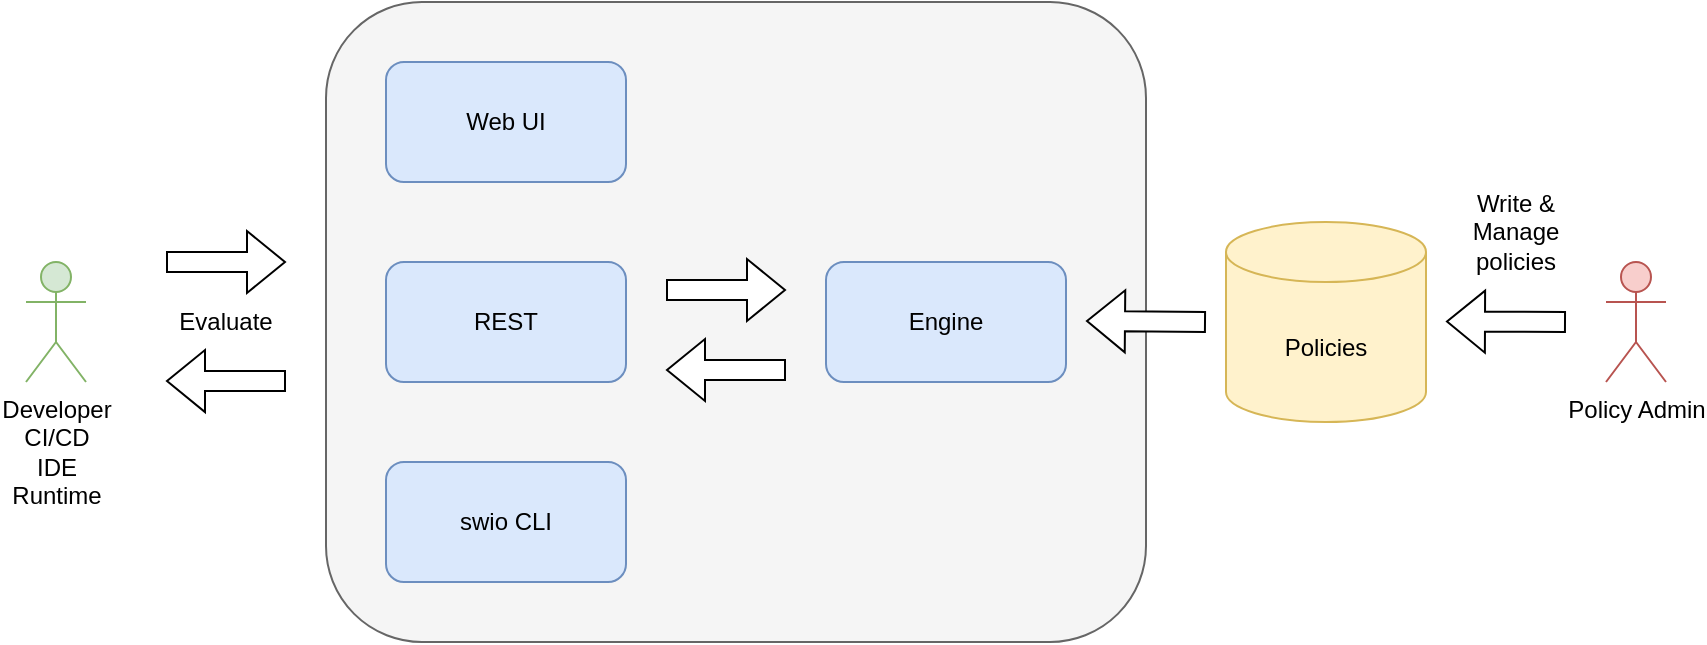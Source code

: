 <mxfile version="19.0.3" type="device"><diagram id="R4IdRBNTuGjm_1Vtvx3a" name="Page-1"><mxGraphModel dx="2062" dy="1233" grid="1" gridSize="10" guides="1" tooltips="1" connect="1" arrows="1" fold="1" page="1" pageScale="1" pageWidth="1100" pageHeight="850" math="0" shadow="0"><root><mxCell id="0"/><mxCell id="1" parent="0"/><mxCell id="GlZHIU_jjIL3FSTe2hEg-35" value="" style="rounded=1;whiteSpace=wrap;html=1;fillColor=#f5f5f5;fontColor=#333333;strokeColor=#666666;" parent="1" vertex="1"><mxGeometry x="230" y="270" width="410" height="320" as="geometry"/></mxCell><mxCell id="GlZHIU_jjIL3FSTe2hEg-1" value="Engine" style="rounded=1;whiteSpace=wrap;html=1;fillColor=#dae8fc;strokeColor=#6c8ebf;" parent="1" vertex="1"><mxGeometry x="480" y="400" width="120" height="60" as="geometry"/></mxCell><mxCell id="GlZHIU_jjIL3FSTe2hEg-2" value="REST" style="rounded=1;whiteSpace=wrap;html=1;fillColor=#dae8fc;strokeColor=#6c8ebf;" parent="1" vertex="1"><mxGeometry x="260" y="400" width="120" height="60" as="geometry"/></mxCell><mxCell id="GlZHIU_jjIL3FSTe2hEg-3" value="swio CLI" style="rounded=1;whiteSpace=wrap;html=1;fillColor=#dae8fc;strokeColor=#6c8ebf;" parent="1" vertex="1"><mxGeometry x="260" y="500" width="120" height="60" as="geometry"/></mxCell><mxCell id="GlZHIU_jjIL3FSTe2hEg-4" value="Web UI" style="rounded=1;whiteSpace=wrap;html=1;fillColor=#dae8fc;strokeColor=#6c8ebf;" parent="1" vertex="1"><mxGeometry x="260" y="300" width="120" height="60" as="geometry"/></mxCell><mxCell id="GlZHIU_jjIL3FSTe2hEg-9" value="Developer&lt;br&gt;CI/CD&lt;br&gt;IDE&lt;br&gt;Runtime" style="shape=umlActor;verticalLabelPosition=bottom;verticalAlign=top;html=1;outlineConnect=0;fillColor=#d5e8d4;strokeColor=#82b366;" parent="1" vertex="1"><mxGeometry x="80" y="400" width="30" height="60" as="geometry"/></mxCell><mxCell id="GlZHIU_jjIL3FSTe2hEg-10" value="Policy Admin" style="shape=umlActor;verticalLabelPosition=bottom;verticalAlign=top;html=1;outlineConnect=0;fillColor=#f8cecc;strokeColor=#b85450;" parent="1" vertex="1"><mxGeometry x="870" y="400" width="30" height="60" as="geometry"/></mxCell><mxCell id="GlZHIU_jjIL3FSTe2hEg-11" value="Policies" style="shape=cylinder3;whiteSpace=wrap;html=1;boundedLbl=1;backgroundOutline=1;size=15;fillColor=#fff2cc;strokeColor=#d6b656;" parent="1" vertex="1"><mxGeometry x="680" y="380" width="100" height="100" as="geometry"/></mxCell><mxCell id="GlZHIU_jjIL3FSTe2hEg-31" value="" style="shape=flexArrow;endArrow=classic;html=1;rounded=0;fillColor=default;" parent="1" edge="1"><mxGeometry width="50" height="50" relative="1" as="geometry"><mxPoint x="210" y="459.52" as="sourcePoint"/><mxPoint x="150" y="459.52" as="targetPoint"/></mxGeometry></mxCell><mxCell id="GlZHIU_jjIL3FSTe2hEg-36" value="" style="shape=flexArrow;endArrow=classic;html=1;rounded=0;fillColor=default;" parent="1" edge="1"><mxGeometry width="50" height="50" relative="1" as="geometry"><mxPoint x="150" y="400" as="sourcePoint"/><mxPoint x="210" y="400" as="targetPoint"/></mxGeometry></mxCell><mxCell id="GlZHIU_jjIL3FSTe2hEg-41" value="" style="shape=flexArrow;endArrow=classic;html=1;rounded=0;fillColor=default;" parent="1" edge="1"><mxGeometry width="50" height="50" relative="1" as="geometry"><mxPoint x="850" y="430" as="sourcePoint"/><mxPoint x="790" y="429.76" as="targetPoint"/></mxGeometry></mxCell><mxCell id="GlZHIU_jjIL3FSTe2hEg-42" value="Write &amp;amp; Manage policies" style="text;html=1;align=center;verticalAlign=middle;whiteSpace=wrap;rounded=0;fillColor=none;" parent="1" vertex="1"><mxGeometry x="790" y="370" width="70" height="30" as="geometry"/></mxCell><mxCell id="GlZHIU_jjIL3FSTe2hEg-43" value="Evaluate" style="text;html=1;strokeColor=none;fillColor=none;align=center;verticalAlign=middle;whiteSpace=wrap;rounded=0;" parent="1" vertex="1"><mxGeometry x="150" y="415" width="60" height="30" as="geometry"/></mxCell><mxCell id="GlZHIU_jjIL3FSTe2hEg-46" value="" style="shape=flexArrow;endArrow=classic;html=1;rounded=0;fillColor=default;" parent="1" edge="1"><mxGeometry width="50" height="50" relative="1" as="geometry"><mxPoint x="460" y="454" as="sourcePoint"/><mxPoint x="400" y="454" as="targetPoint"/></mxGeometry></mxCell><mxCell id="GlZHIU_jjIL3FSTe2hEg-47" value="" style="shape=flexArrow;endArrow=classic;html=1;rounded=0;fillColor=default;" parent="1" edge="1"><mxGeometry width="50" height="50" relative="1" as="geometry"><mxPoint x="400" y="414" as="sourcePoint"/><mxPoint x="460" y="414" as="targetPoint"/></mxGeometry></mxCell><mxCell id="GlZHIU_jjIL3FSTe2hEg-48" value="" style="shape=flexArrow;endArrow=classic;html=1;rounded=0;fillColor=default;" parent="1" edge="1"><mxGeometry width="50" height="50" relative="1" as="geometry"><mxPoint x="670" y="430" as="sourcePoint"/><mxPoint x="610" y="429.5" as="targetPoint"/></mxGeometry></mxCell></root></mxGraphModel></diagram></mxfile>